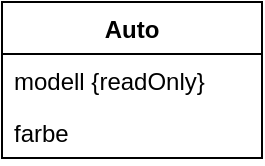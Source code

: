 <mxfile version="12.3.1" type="device" pages="1"><diagram id="aIYWneHh9yT1Cz0JThQu" name="Page-1"><mxGraphModel dx="1422" dy="921" grid="1" gridSize="10" guides="1" tooltips="1" connect="1" arrows="1" fold="1" page="1" pageScale="1" pageWidth="827" pageHeight="1169" math="0" shadow="0"><root><mxCell id="0"/><mxCell id="1" parent="0"/><mxCell id="RfxSVkxjxJ60IjP8c_Dt-1" value="Auto" style="swimlane;fontStyle=1;align=center;verticalAlign=top;childLayout=stackLayout;horizontal=1;startSize=26;horizontalStack=0;resizeParent=1;resizeParentMax=0;resizeLast=0;collapsible=1;marginBottom=0;" parent="1" vertex="1"><mxGeometry x="40" y="40" width="130" height="78" as="geometry"/></mxCell><mxCell id="RfxSVkxjxJ60IjP8c_Dt-2" value="modell {readOnly}" style="text;strokeColor=none;fillColor=none;align=left;verticalAlign=top;spacingLeft=4;spacingRight=4;overflow=hidden;rotatable=0;points=[[0,0.5],[1,0.5]];portConstraint=eastwest;" parent="RfxSVkxjxJ60IjP8c_Dt-1" vertex="1"><mxGeometry y="26" width="130" height="26" as="geometry"/></mxCell><mxCell id="RfxSVkxjxJ60IjP8c_Dt-5" value="farbe" style="text;strokeColor=none;fillColor=none;align=left;verticalAlign=top;spacingLeft=4;spacingRight=4;overflow=hidden;rotatable=0;points=[[0,0.5],[1,0.5]];portConstraint=eastwest;" parent="RfxSVkxjxJ60IjP8c_Dt-1" vertex="1"><mxGeometry y="52" width="130" height="26" as="geometry"/></mxCell></root></mxGraphModel></diagram></mxfile>